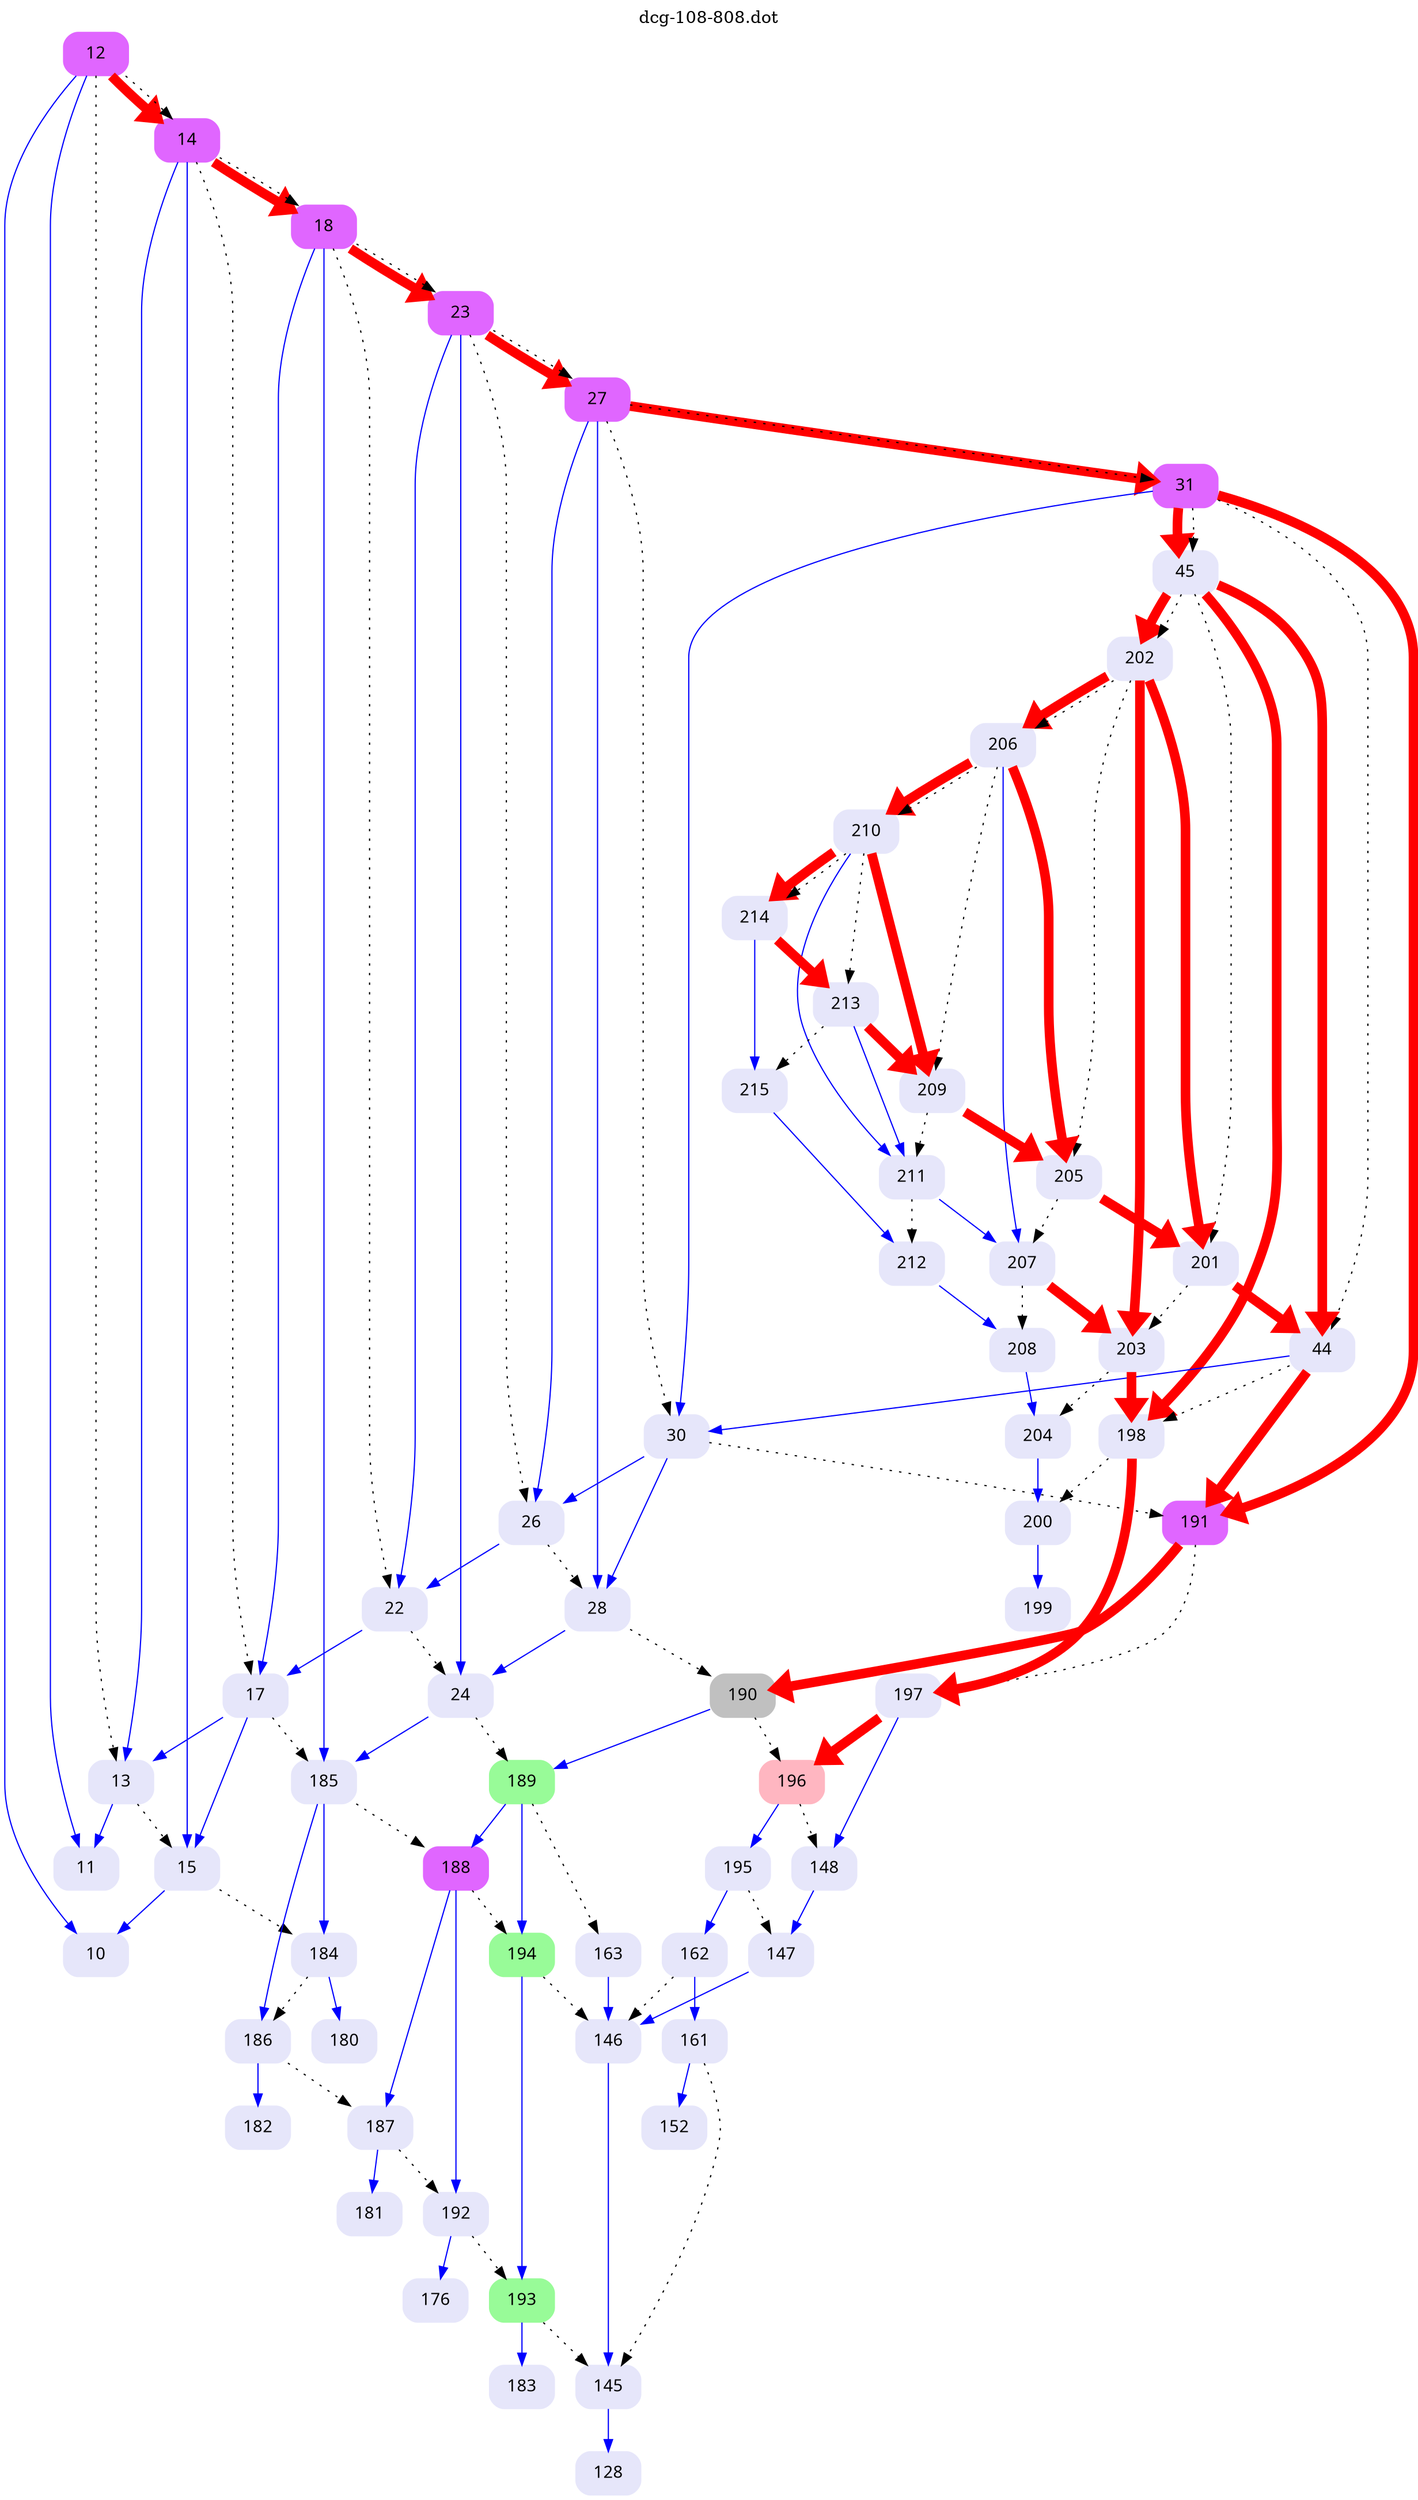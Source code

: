 digraph dcg_108 {
  labelloc="t";
  label="dcg-108-808.dot";
  node [fontname="sans-serif"];
  node [shape=box style="rounded,filled"];
  n12 [label="12" color=mediumorchid1];
  n12 -> n11 [color=blue penwidth=1];
  n12 -> n10 [color=blue penwidth=1];
  n12 -> n14 [color=red penwidth=8];
  n12 -> n13 [style=dotted,label=""];
  n12 -> n14 [style=dotted,label=""];
  n14 [label="14" color=mediumorchid1];
  n14 -> n13 [color=blue penwidth=1];
  n14 -> n15 [color=blue penwidth=1];
  n14 -> n18 [color=red penwidth=8];
  n14 -> n17 [style=dotted,label=""];
  n14 -> n18 [style=dotted,label=""];
  n18 [label="18" color=mediumorchid1];
  n18 -> n17 [color=blue penwidth=1];
  n18 -> n185 [color=blue penwidth=1];
  n18 -> n23 [color=red penwidth=8];
  n18 -> n22 [style=dotted,label=""];
  n18 -> n23 [style=dotted,label=""];
  n23 [label="23" color=mediumorchid1];
  n23 -> n22 [color=blue penwidth=1];
  n23 -> n24 [color=blue penwidth=1];
  n23 -> n27 [color=red penwidth=8];
  n23 -> n26 [style=dotted,label=""];
  n23 -> n27 [style=dotted,label=""];
  n27 [label="27" color=mediumorchid1];
  n27 -> n26 [color=blue penwidth=1];
  n27 -> n28 [color=blue penwidth=1];
  n27 -> n31 [color=red penwidth=8];
  n27 -> n30 [style=dotted,label=""];
  n27 -> n31 [style=dotted,label=""];
  n31 [label="31" color=mediumorchid1];
  n31 -> n30 [color=blue penwidth=1];
  n31 -> n191 [color=red penwidth=8];
  n31 -> n45 [color=red penwidth=8];
  n31 -> n44 [style=dotted,label=""];
  n31 -> n45 [style=dotted,label=""];
  n45 [label="45" color=lavender];
  n45 -> n44 [color=red penwidth=8];
  n45 -> n198 [color=red penwidth=8];
  n45 -> n202 [color=red penwidth=8];
  n45 -> n201 [style=dotted,label=""];
  n45 -> n202 [style=dotted,label=""];
  n202 [label="202" color=lavender];
  n202 -> n201 [color=red penwidth=8];
  n202 -> n203 [color=red penwidth=8];
  n202 -> n206 [color=red penwidth=8];
  n202 -> n205 [style=dotted,label=""];
  n202 -> n206 [style=dotted,label=""];
  n206 [label="206" color=lavender];
  n206 -> n205 [color=red penwidth=8];
  n206 -> n207 [color=blue penwidth=1];
  n206 -> n210 [color=red penwidth=8];
  n206 -> n209 [style=dotted,label=""];
  n206 -> n210 [style=dotted,label=""];
  n210 [label="210" color=lavender];
  n210 -> n209 [color=red penwidth=8];
  n210 -> n211 [color=blue penwidth=1];
  n210 -> n214 [color=red penwidth=8];
  n210 -> n213 [style=dotted,label=""];
  n210 -> n214 [style=dotted,label=""];
  n214 [label="214" color=lavender];
  n214 -> n213 [color=red penwidth=8];
  n214 -> n215 [color=blue penwidth=1];
  n215 [label="215" color=lavender];
  n215 -> n212 [color=blue penwidth=1];
  n212 [label="212" color=lavender];
  n212 -> n208 [color=blue penwidth=1];
  n208 [label="208" color=lavender];
  n208 -> n204 [color=blue penwidth=1];
  n204 [label="204" color=lavender];
  n204 -> n200 [color=blue penwidth=1];
  n200 [label="200" color=lavender];
  n200 -> n199 [color=blue penwidth=1];
  n199 [label="199" color=lavender];
  n213 [label="213" color=lavender];
  n213 -> n209 [color=red penwidth=8];
  n213 -> n211 [color=blue penwidth=1];
  n213 -> n215 [style=dotted,label=""];
  n211 [label="211" color=lavender];
  n211 -> n207 [color=blue penwidth=1];
  n211 -> n212 [style=dotted,label=""];
  n207 [label="207" color=lavender];
  n207 -> n203 [color=red penwidth=8];
  n207 -> n208 [style=dotted,label=""];
  n203 [label="203" color=lavender];
  n203 -> n198 [color=red penwidth=8];
  n203 -> n204 [style=dotted,label=""];
  n198 [label="198" color=lavender];
  n198 -> n197 [color=red penwidth=8];
  n198 -> n200 [style=dotted,label=""];
  n197 [label="197" color=lavender];
  n197 -> n196 [color=red penwidth=8];
  n197 -> n148 [color=blue penwidth=1];
  n148 [label="148" color=lavender];
  n148 -> n147 [color=blue penwidth=1];
  n147 [label="147" color=lavender];
  n147 -> n146 [color=blue penwidth=1];
  n146 [label="146" color=lavender];
  n146 -> n145 [color=blue penwidth=1];
  n145 [label="145" color=lavender];
  n145 -> n128 [color=blue penwidth=1];
  n128 [label="128" color=lavender];
  n196 [label="196" color=lightpink];
  n196 -> n195 [color=blue penwidth=1];
  n196 -> n148 [style=dotted,label=""];
  n195 [label="195" color=lavender];
  n195 -> n162 [color=blue penwidth=1];
  n195 -> n147 [style=dotted,label=""];
  n162 [label="162" color=lavender];
  n162 -> n161 [color=blue penwidth=1];
  n162 -> n146 [style=dotted,label=""];
  n161 [label="161" color=lavender];
  n161 -> n152 [color=blue penwidth=1];
  n161 -> n145 [style=dotted,label=""];
  n152 [label="152" color=lavender];
  n209 [label="209" color=lavender];
  n209 -> n205 [color=red penwidth=8];
  n209 -> n211 [style=dotted,label=""];
  n205 [label="205" color=lavender];
  n205 -> n201 [color=red penwidth=8];
  n205 -> n207 [style=dotted,label=""];
  n201 [label="201" color=lavender];
  n201 -> n44 [color=red penwidth=8];
  n201 -> n203 [style=dotted,label=""];
  n44 [label="44" color=lavender];
  n44 -> n30 [color=blue penwidth=1];
  n44 -> n191 [color=red penwidth=8];
  n44 -> n198 [style=dotted,label=""];
  n191 [label="191" color=mediumorchid1];
  n191 -> n190 [color=red penwidth=8];
  n191 -> n197 [style=dotted,label=""];
  n190 [label="190" color=grey];
  n190 -> n189 [color=blue penwidth=1];
  n190 -> n196 [style=dotted,label=""];
  n189 [label="189" color=palegreen];
  n189 -> n188 [color=blue penwidth=1];
  n189 -> n194 [color=blue penwidth=1];
  n189 -> n163 [style=dotted,label=""];
  n194 [label="194" color=palegreen];
  n194 -> n193 [color=blue penwidth=1];
  n194 -> n146 [style=dotted,label=""];
  n193 [label="193" color=palegreen];
  n193 -> n183 [color=blue penwidth=1];
  n193 -> n145 [style=dotted,label=""];
  n183 [label="183" color=lavender];
  n188 [label="188" color=mediumorchid1];
  n188 -> n187 [color=blue penwidth=1];
  n188 -> n192 [color=blue penwidth=1];
  n188 -> n194 [style=dotted,label=""];
  n192 [label="192" color=lavender];
  n192 -> n176 [color=blue penwidth=1];
  n192 -> n193 [style=dotted,label=""];
  n176 [label="176" color=lavender];
  n187 [label="187" color=lavender];
  n187 -> n181 [color=blue penwidth=1];
  n187 -> n192 [style=dotted,label=""];
  n181 [label="181" color=lavender];
  n163 [label="163" color=lavender];
  n163 -> n146 [color=blue penwidth=1];
  n30 [label="30" color=lavender];
  n30 -> n26 [color=blue penwidth=1];
  n30 -> n28 [color=blue penwidth=1];
  n30 -> n191 [style=dotted,label=""];
  n28 [label="28" color=lavender];
  n28 -> n24 [color=blue penwidth=1];
  n28 -> n190 [style=dotted,label=""];
  n24 [label="24" color=lavender];
  n24 -> n185 [color=blue penwidth=1];
  n24 -> n189 [style=dotted,label=""];
  n185 [label="185" color=lavender];
  n185 -> n184 [color=blue penwidth=1];
  n185 -> n186 [color=blue penwidth=1];
  n185 -> n188 [style=dotted,label=""];
  n186 [label="186" color=lavender];
  n186 -> n182 [color=blue penwidth=1];
  n186 -> n187 [style=dotted,label=""];
  n182 [label="182" color=lavender];
  n184 [label="184" color=lavender];
  n184 -> n180 [color=blue penwidth=1];
  n184 -> n186 [style=dotted,label=""];
  n180 [label="180" color=lavender];
  n26 [label="26" color=lavender];
  n26 -> n22 [color=blue penwidth=1];
  n26 -> n28 [style=dotted,label=""];
  n22 [label="22" color=lavender];
  n22 -> n17 [color=blue penwidth=1];
  n22 -> n24 [style=dotted,label=""];
  n17 [label="17" color=lavender];
  n17 -> n13 [color=blue penwidth=1];
  n17 -> n15 [color=blue penwidth=1];
  n17 -> n185 [style=dotted,label=""];
  n15 [label="15" color=lavender];
  n15 -> n10 [color=blue penwidth=1];
  n15 -> n184 [style=dotted,label=""];
  n10 [label="10" color=lavender];
  n13 [label="13" color=lavender];
  n13 -> n11 [color=blue penwidth=1];
  n13 -> n15 [style=dotted,label=""];
  n11 [label="11" color=lavender];
}
